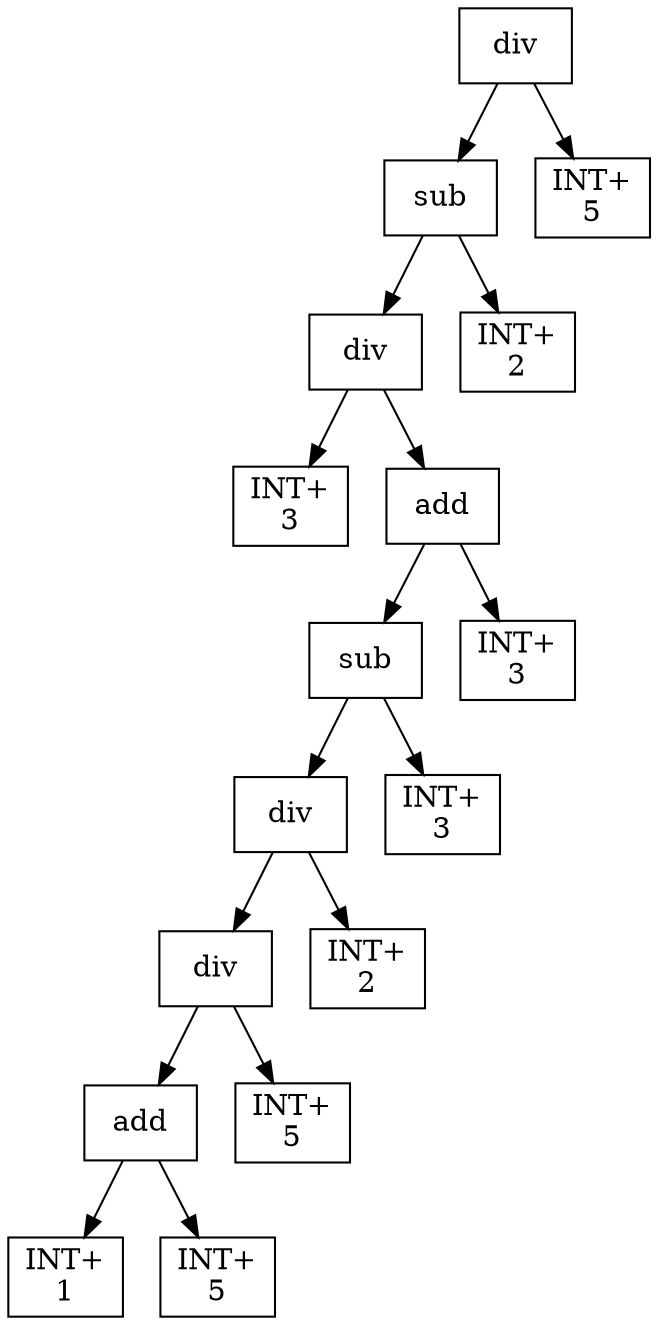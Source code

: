 digraph expr {
  node [shape=box];
  n1 [label="div"];
  n2 [label="sub"];
  n3 [label="div"];
  n4 [label="INT+\n3"];
  n5 [label="add"];
  n6 [label="sub"];
  n7 [label="div"];
  n8 [label="div"];
  n9 [label="add"];
  n10 [label="INT+\n1"];
  n11 [label="INT+\n5"];
  n9 -> n10;
  n9 -> n11;
  n12 [label="INT+\n5"];
  n8 -> n9;
  n8 -> n12;
  n13 [label="INT+\n2"];
  n7 -> n8;
  n7 -> n13;
  n14 [label="INT+\n3"];
  n6 -> n7;
  n6 -> n14;
  n15 [label="INT+\n3"];
  n5 -> n6;
  n5 -> n15;
  n3 -> n4;
  n3 -> n5;
  n16 [label="INT+\n2"];
  n2 -> n3;
  n2 -> n16;
  n17 [label="INT+\n5"];
  n1 -> n2;
  n1 -> n17;
}